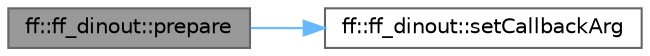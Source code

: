 digraph "ff::ff_dinout::prepare"
{
 // LATEX_PDF_SIZE
  bgcolor="transparent";
  edge [fontname=Helvetica,fontsize=10,labelfontname=Helvetica,labelfontsize=10];
  node [fontname=Helvetica,fontsize=10,shape=box,height=0.2,width=0.4];
  rankdir="LR";
  Node1 [id="Node000001",label="ff::ff_dinout::prepare",height=0.2,width=0.4,color="gray40", fillcolor="grey60", style="filled", fontcolor="black",tooltip="Prepares output message"];
  Node1 -> Node2 [id="edge1_Node000001_Node000002",color="steelblue1",style="solid",tooltip=" "];
  Node2 [id="Node000002",label="ff::ff_dinout::setCallbackArg",height=0.2,width=0.4,color="grey40", fillcolor="white", style="filled",URL="$classff_1_1ff__dinout.html#aaa1c93380ae558bb80bb93784052f139",tooltip=" "];
}
